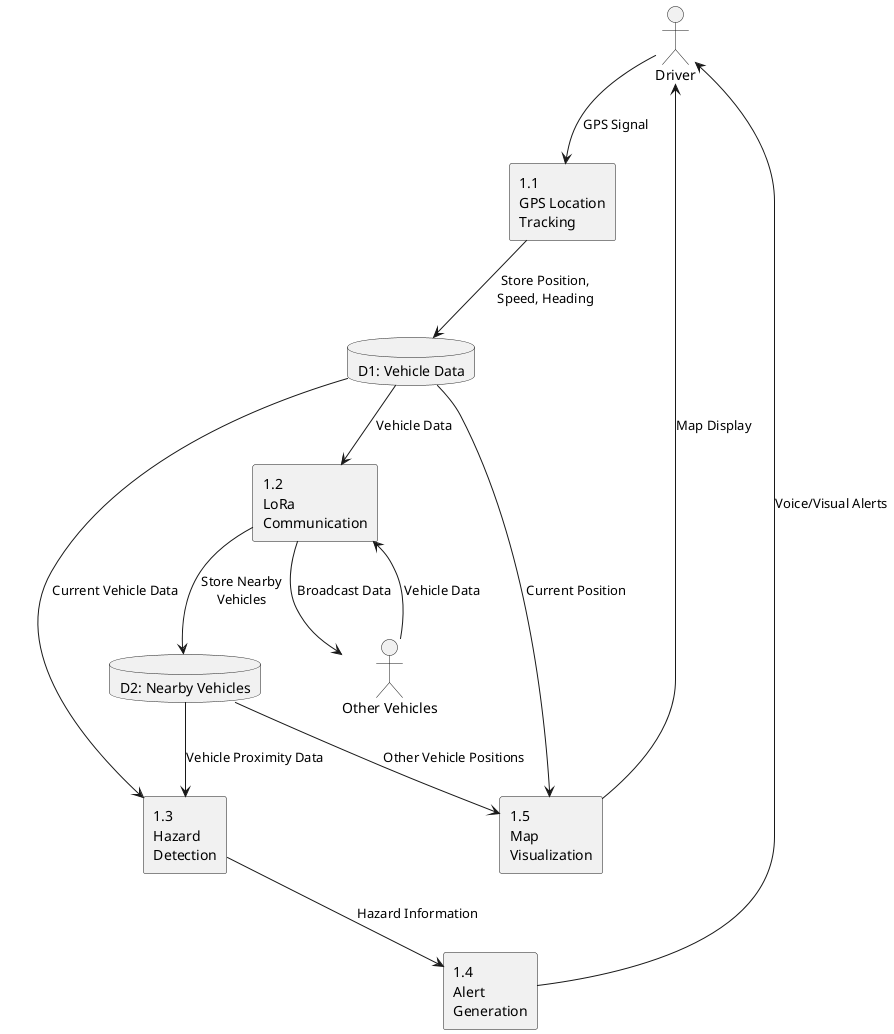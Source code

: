 @startuml DFD Level 1
skinparam backgroundColor white
skinparam monochrome true
skinparam shadowing false

actor Driver
actor "Other Vehicles" as Vehicles

rectangle "1.1\nGPS Location\nTracking" as GPS
rectangle "1.2\nLoRa\nCommunication" as LORA
rectangle "1.3\nHazard\nDetection" as HAZARD
rectangle "1.4\nAlert\nGeneration" as ALERT
rectangle "1.5\nMap\nVisualization" as MAP

database "D1: Vehicle Data" as D1
database "D2: Nearby Vehicles" as D2

Driver --> GPS : GPS Signal
GPS --> D1 : Store Position,\nSpeed, Heading
D1 --> LORA : Vehicle Data
LORA --> Vehicles : Broadcast Data
Vehicles --> LORA : Vehicle Data
LORA --> D2 : Store Nearby\nVehicles
D2 --> HAZARD : Vehicle Proximity Data
D1 --> HAZARD : Current Vehicle Data
HAZARD --> ALERT : Hazard Information
ALERT --> Driver : Voice/Visual Alerts
D1 --> MAP : Current Position
D2 --> MAP : Other Vehicle Positions
MAP --> Driver : Map Display

@enduml